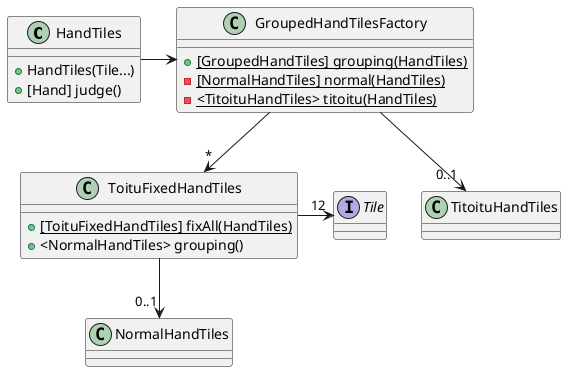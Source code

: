 @startuml

class HandTiles {
  + HandTiles(Tile...)
  + [Hand] judge()
}

class GroupedHandTilesFactory {
  + {static} [GroupedHandTiles] grouping(HandTiles)
  - {static} [NormalHandTiles] normal(HandTiles)
  - {static} <TitoituHandTiles> titoitu(HandTiles)
}

class TitoituHandTiles {
}

class NormalHandTiles {
}

class ToituFixedHandTiles {
  + {static} [ToituFixedHandTiles] fixAll(HandTiles)
  + <NormalHandTiles> grouping()
}

HandTiles -r-> GroupedHandTilesFactory

GroupedHandTilesFactory --> "*" ToituFixedHandTiles
ToituFixedHandTiles --> "0..1" NormalHandTiles
GroupedHandTilesFactory --> "0..1" TitoituHandTiles

interface Tile

ToituFixedHandTiles -r-> "12" Tile

@enduml
